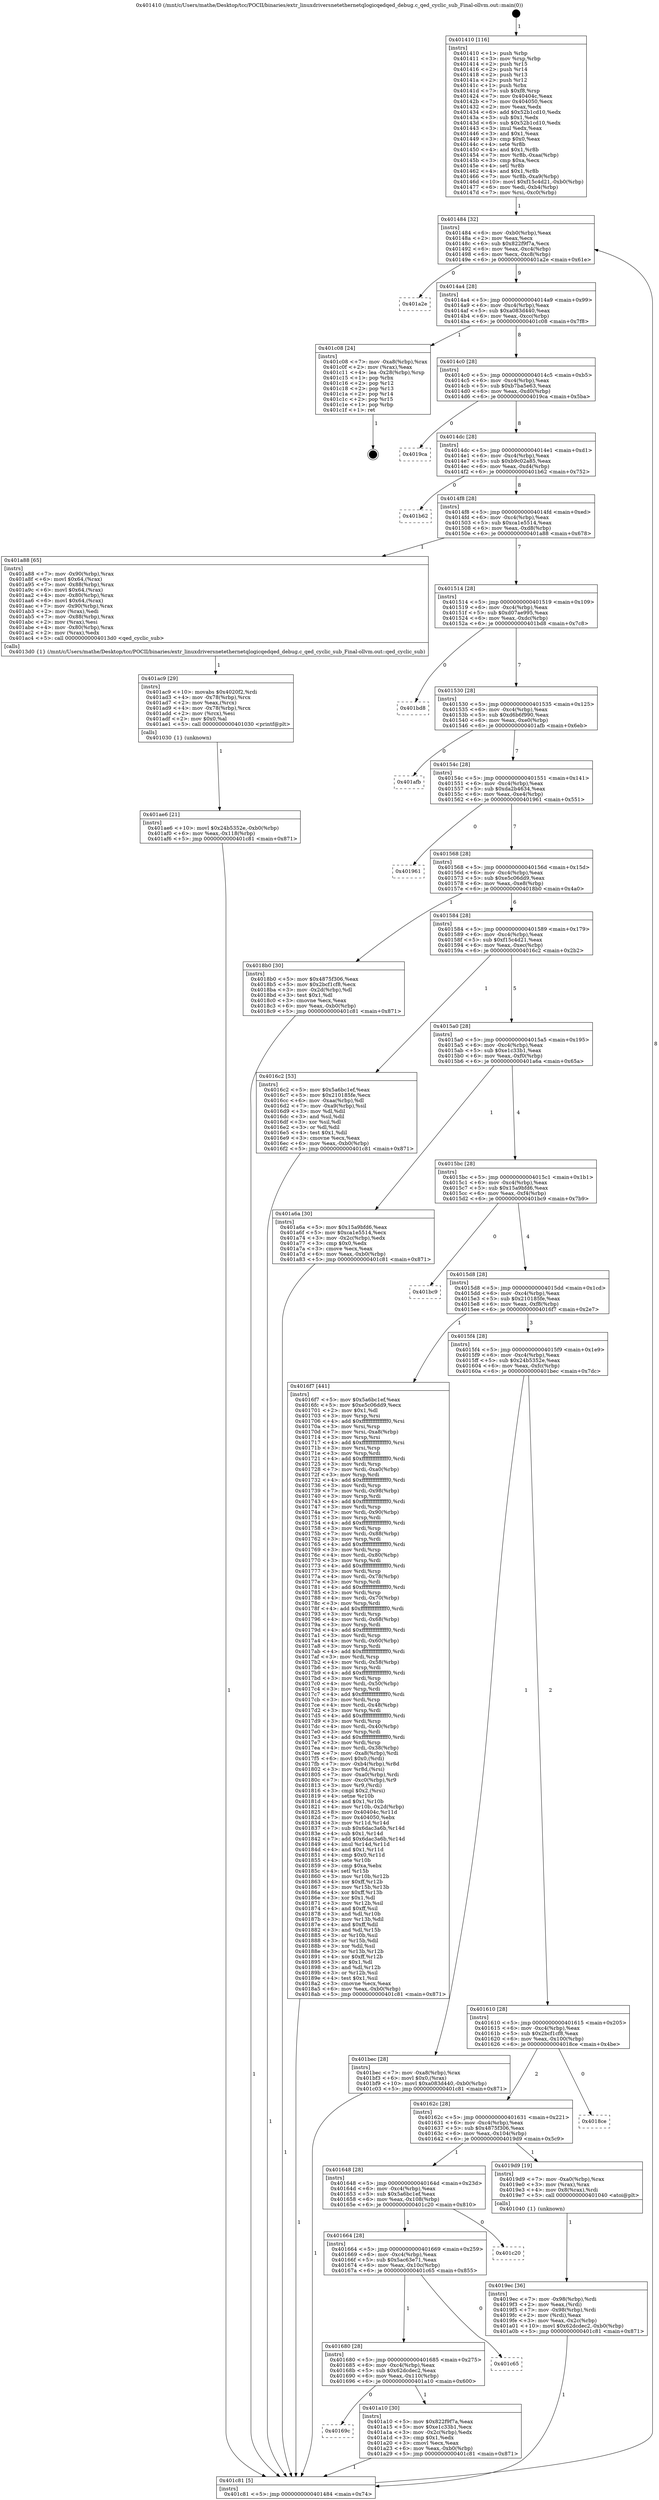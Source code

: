 digraph "0x401410" {
  label = "0x401410 (/mnt/c/Users/mathe/Desktop/tcc/POCII/binaries/extr_linuxdriversnetethernetqlogicqedqed_debug.c_qed_cyclic_sub_Final-ollvm.out::main(0))"
  labelloc = "t"
  node[shape=record]

  Entry [label="",width=0.3,height=0.3,shape=circle,fillcolor=black,style=filled]
  "0x401484" [label="{
     0x401484 [32]\l
     | [instrs]\l
     &nbsp;&nbsp;0x401484 \<+6\>: mov -0xb0(%rbp),%eax\l
     &nbsp;&nbsp;0x40148a \<+2\>: mov %eax,%ecx\l
     &nbsp;&nbsp;0x40148c \<+6\>: sub $0x822f9f7a,%ecx\l
     &nbsp;&nbsp;0x401492 \<+6\>: mov %eax,-0xc4(%rbp)\l
     &nbsp;&nbsp;0x401498 \<+6\>: mov %ecx,-0xc8(%rbp)\l
     &nbsp;&nbsp;0x40149e \<+6\>: je 0000000000401a2e \<main+0x61e\>\l
  }"]
  "0x401a2e" [label="{
     0x401a2e\l
  }", style=dashed]
  "0x4014a4" [label="{
     0x4014a4 [28]\l
     | [instrs]\l
     &nbsp;&nbsp;0x4014a4 \<+5\>: jmp 00000000004014a9 \<main+0x99\>\l
     &nbsp;&nbsp;0x4014a9 \<+6\>: mov -0xc4(%rbp),%eax\l
     &nbsp;&nbsp;0x4014af \<+5\>: sub $0xa083d440,%eax\l
     &nbsp;&nbsp;0x4014b4 \<+6\>: mov %eax,-0xcc(%rbp)\l
     &nbsp;&nbsp;0x4014ba \<+6\>: je 0000000000401c08 \<main+0x7f8\>\l
  }"]
  Exit [label="",width=0.3,height=0.3,shape=circle,fillcolor=black,style=filled,peripheries=2]
  "0x401c08" [label="{
     0x401c08 [24]\l
     | [instrs]\l
     &nbsp;&nbsp;0x401c08 \<+7\>: mov -0xa8(%rbp),%rax\l
     &nbsp;&nbsp;0x401c0f \<+2\>: mov (%rax),%eax\l
     &nbsp;&nbsp;0x401c11 \<+4\>: lea -0x28(%rbp),%rsp\l
     &nbsp;&nbsp;0x401c15 \<+1\>: pop %rbx\l
     &nbsp;&nbsp;0x401c16 \<+2\>: pop %r12\l
     &nbsp;&nbsp;0x401c18 \<+2\>: pop %r13\l
     &nbsp;&nbsp;0x401c1a \<+2\>: pop %r14\l
     &nbsp;&nbsp;0x401c1c \<+2\>: pop %r15\l
     &nbsp;&nbsp;0x401c1e \<+1\>: pop %rbp\l
     &nbsp;&nbsp;0x401c1f \<+1\>: ret\l
  }"]
  "0x4014c0" [label="{
     0x4014c0 [28]\l
     | [instrs]\l
     &nbsp;&nbsp;0x4014c0 \<+5\>: jmp 00000000004014c5 \<main+0xb5\>\l
     &nbsp;&nbsp;0x4014c5 \<+6\>: mov -0xc4(%rbp),%eax\l
     &nbsp;&nbsp;0x4014cb \<+5\>: sub $0xb7ba5e63,%eax\l
     &nbsp;&nbsp;0x4014d0 \<+6\>: mov %eax,-0xd0(%rbp)\l
     &nbsp;&nbsp;0x4014d6 \<+6\>: je 00000000004019ca \<main+0x5ba\>\l
  }"]
  "0x401ae6" [label="{
     0x401ae6 [21]\l
     | [instrs]\l
     &nbsp;&nbsp;0x401ae6 \<+10\>: movl $0x24b5352e,-0xb0(%rbp)\l
     &nbsp;&nbsp;0x401af0 \<+6\>: mov %eax,-0x118(%rbp)\l
     &nbsp;&nbsp;0x401af6 \<+5\>: jmp 0000000000401c81 \<main+0x871\>\l
  }"]
  "0x4019ca" [label="{
     0x4019ca\l
  }", style=dashed]
  "0x4014dc" [label="{
     0x4014dc [28]\l
     | [instrs]\l
     &nbsp;&nbsp;0x4014dc \<+5\>: jmp 00000000004014e1 \<main+0xd1\>\l
     &nbsp;&nbsp;0x4014e1 \<+6\>: mov -0xc4(%rbp),%eax\l
     &nbsp;&nbsp;0x4014e7 \<+5\>: sub $0xb9c02a85,%eax\l
     &nbsp;&nbsp;0x4014ec \<+6\>: mov %eax,-0xd4(%rbp)\l
     &nbsp;&nbsp;0x4014f2 \<+6\>: je 0000000000401b62 \<main+0x752\>\l
  }"]
  "0x401ac9" [label="{
     0x401ac9 [29]\l
     | [instrs]\l
     &nbsp;&nbsp;0x401ac9 \<+10\>: movabs $0x4020f2,%rdi\l
     &nbsp;&nbsp;0x401ad3 \<+4\>: mov -0x78(%rbp),%rcx\l
     &nbsp;&nbsp;0x401ad7 \<+2\>: mov %eax,(%rcx)\l
     &nbsp;&nbsp;0x401ad9 \<+4\>: mov -0x78(%rbp),%rcx\l
     &nbsp;&nbsp;0x401add \<+2\>: mov (%rcx),%esi\l
     &nbsp;&nbsp;0x401adf \<+2\>: mov $0x0,%al\l
     &nbsp;&nbsp;0x401ae1 \<+5\>: call 0000000000401030 \<printf@plt\>\l
     | [calls]\l
     &nbsp;&nbsp;0x401030 \{1\} (unknown)\l
  }"]
  "0x401b62" [label="{
     0x401b62\l
  }", style=dashed]
  "0x4014f8" [label="{
     0x4014f8 [28]\l
     | [instrs]\l
     &nbsp;&nbsp;0x4014f8 \<+5\>: jmp 00000000004014fd \<main+0xed\>\l
     &nbsp;&nbsp;0x4014fd \<+6\>: mov -0xc4(%rbp),%eax\l
     &nbsp;&nbsp;0x401503 \<+5\>: sub $0xca1e5514,%eax\l
     &nbsp;&nbsp;0x401508 \<+6\>: mov %eax,-0xd8(%rbp)\l
     &nbsp;&nbsp;0x40150e \<+6\>: je 0000000000401a88 \<main+0x678\>\l
  }"]
  "0x40169c" [label="{
     0x40169c\l
  }", style=dashed]
  "0x401a88" [label="{
     0x401a88 [65]\l
     | [instrs]\l
     &nbsp;&nbsp;0x401a88 \<+7\>: mov -0x90(%rbp),%rax\l
     &nbsp;&nbsp;0x401a8f \<+6\>: movl $0x64,(%rax)\l
     &nbsp;&nbsp;0x401a95 \<+7\>: mov -0x88(%rbp),%rax\l
     &nbsp;&nbsp;0x401a9c \<+6\>: movl $0x64,(%rax)\l
     &nbsp;&nbsp;0x401aa2 \<+4\>: mov -0x80(%rbp),%rax\l
     &nbsp;&nbsp;0x401aa6 \<+6\>: movl $0x64,(%rax)\l
     &nbsp;&nbsp;0x401aac \<+7\>: mov -0x90(%rbp),%rax\l
     &nbsp;&nbsp;0x401ab3 \<+2\>: mov (%rax),%edi\l
     &nbsp;&nbsp;0x401ab5 \<+7\>: mov -0x88(%rbp),%rax\l
     &nbsp;&nbsp;0x401abc \<+2\>: mov (%rax),%esi\l
     &nbsp;&nbsp;0x401abe \<+4\>: mov -0x80(%rbp),%rax\l
     &nbsp;&nbsp;0x401ac2 \<+2\>: mov (%rax),%edx\l
     &nbsp;&nbsp;0x401ac4 \<+5\>: call 00000000004013d0 \<qed_cyclic_sub\>\l
     | [calls]\l
     &nbsp;&nbsp;0x4013d0 \{1\} (/mnt/c/Users/mathe/Desktop/tcc/POCII/binaries/extr_linuxdriversnetethernetqlogicqedqed_debug.c_qed_cyclic_sub_Final-ollvm.out::qed_cyclic_sub)\l
  }"]
  "0x401514" [label="{
     0x401514 [28]\l
     | [instrs]\l
     &nbsp;&nbsp;0x401514 \<+5\>: jmp 0000000000401519 \<main+0x109\>\l
     &nbsp;&nbsp;0x401519 \<+6\>: mov -0xc4(%rbp),%eax\l
     &nbsp;&nbsp;0x40151f \<+5\>: sub $0xd07ae995,%eax\l
     &nbsp;&nbsp;0x401524 \<+6\>: mov %eax,-0xdc(%rbp)\l
     &nbsp;&nbsp;0x40152a \<+6\>: je 0000000000401bd8 \<main+0x7c8\>\l
  }"]
  "0x401a10" [label="{
     0x401a10 [30]\l
     | [instrs]\l
     &nbsp;&nbsp;0x401a10 \<+5\>: mov $0x822f9f7a,%eax\l
     &nbsp;&nbsp;0x401a15 \<+5\>: mov $0xe1c33b1,%ecx\l
     &nbsp;&nbsp;0x401a1a \<+3\>: mov -0x2c(%rbp),%edx\l
     &nbsp;&nbsp;0x401a1d \<+3\>: cmp $0x1,%edx\l
     &nbsp;&nbsp;0x401a20 \<+3\>: cmovl %ecx,%eax\l
     &nbsp;&nbsp;0x401a23 \<+6\>: mov %eax,-0xb0(%rbp)\l
     &nbsp;&nbsp;0x401a29 \<+5\>: jmp 0000000000401c81 \<main+0x871\>\l
  }"]
  "0x401bd8" [label="{
     0x401bd8\l
  }", style=dashed]
  "0x401530" [label="{
     0x401530 [28]\l
     | [instrs]\l
     &nbsp;&nbsp;0x401530 \<+5\>: jmp 0000000000401535 \<main+0x125\>\l
     &nbsp;&nbsp;0x401535 \<+6\>: mov -0xc4(%rbp),%eax\l
     &nbsp;&nbsp;0x40153b \<+5\>: sub $0xd6b6f990,%eax\l
     &nbsp;&nbsp;0x401540 \<+6\>: mov %eax,-0xe0(%rbp)\l
     &nbsp;&nbsp;0x401546 \<+6\>: je 0000000000401afb \<main+0x6eb\>\l
  }"]
  "0x401680" [label="{
     0x401680 [28]\l
     | [instrs]\l
     &nbsp;&nbsp;0x401680 \<+5\>: jmp 0000000000401685 \<main+0x275\>\l
     &nbsp;&nbsp;0x401685 \<+6\>: mov -0xc4(%rbp),%eax\l
     &nbsp;&nbsp;0x40168b \<+5\>: sub $0x62dcdec2,%eax\l
     &nbsp;&nbsp;0x401690 \<+6\>: mov %eax,-0x110(%rbp)\l
     &nbsp;&nbsp;0x401696 \<+6\>: je 0000000000401a10 \<main+0x600\>\l
  }"]
  "0x401afb" [label="{
     0x401afb\l
  }", style=dashed]
  "0x40154c" [label="{
     0x40154c [28]\l
     | [instrs]\l
     &nbsp;&nbsp;0x40154c \<+5\>: jmp 0000000000401551 \<main+0x141\>\l
     &nbsp;&nbsp;0x401551 \<+6\>: mov -0xc4(%rbp),%eax\l
     &nbsp;&nbsp;0x401557 \<+5\>: sub $0xda2b4634,%eax\l
     &nbsp;&nbsp;0x40155c \<+6\>: mov %eax,-0xe4(%rbp)\l
     &nbsp;&nbsp;0x401562 \<+6\>: je 0000000000401961 \<main+0x551\>\l
  }"]
  "0x401c65" [label="{
     0x401c65\l
  }", style=dashed]
  "0x401961" [label="{
     0x401961\l
  }", style=dashed]
  "0x401568" [label="{
     0x401568 [28]\l
     | [instrs]\l
     &nbsp;&nbsp;0x401568 \<+5\>: jmp 000000000040156d \<main+0x15d\>\l
     &nbsp;&nbsp;0x40156d \<+6\>: mov -0xc4(%rbp),%eax\l
     &nbsp;&nbsp;0x401573 \<+5\>: sub $0xe5c06dd9,%eax\l
     &nbsp;&nbsp;0x401578 \<+6\>: mov %eax,-0xe8(%rbp)\l
     &nbsp;&nbsp;0x40157e \<+6\>: je 00000000004018b0 \<main+0x4a0\>\l
  }"]
  "0x401664" [label="{
     0x401664 [28]\l
     | [instrs]\l
     &nbsp;&nbsp;0x401664 \<+5\>: jmp 0000000000401669 \<main+0x259\>\l
     &nbsp;&nbsp;0x401669 \<+6\>: mov -0xc4(%rbp),%eax\l
     &nbsp;&nbsp;0x40166f \<+5\>: sub $0x5ac63e71,%eax\l
     &nbsp;&nbsp;0x401674 \<+6\>: mov %eax,-0x10c(%rbp)\l
     &nbsp;&nbsp;0x40167a \<+6\>: je 0000000000401c65 \<main+0x855\>\l
  }"]
  "0x4018b0" [label="{
     0x4018b0 [30]\l
     | [instrs]\l
     &nbsp;&nbsp;0x4018b0 \<+5\>: mov $0x4875f306,%eax\l
     &nbsp;&nbsp;0x4018b5 \<+5\>: mov $0x2bcf1cf8,%ecx\l
     &nbsp;&nbsp;0x4018ba \<+3\>: mov -0x2d(%rbp),%dl\l
     &nbsp;&nbsp;0x4018bd \<+3\>: test $0x1,%dl\l
     &nbsp;&nbsp;0x4018c0 \<+3\>: cmovne %ecx,%eax\l
     &nbsp;&nbsp;0x4018c3 \<+6\>: mov %eax,-0xb0(%rbp)\l
     &nbsp;&nbsp;0x4018c9 \<+5\>: jmp 0000000000401c81 \<main+0x871\>\l
  }"]
  "0x401584" [label="{
     0x401584 [28]\l
     | [instrs]\l
     &nbsp;&nbsp;0x401584 \<+5\>: jmp 0000000000401589 \<main+0x179\>\l
     &nbsp;&nbsp;0x401589 \<+6\>: mov -0xc4(%rbp),%eax\l
     &nbsp;&nbsp;0x40158f \<+5\>: sub $0xf15c4d21,%eax\l
     &nbsp;&nbsp;0x401594 \<+6\>: mov %eax,-0xec(%rbp)\l
     &nbsp;&nbsp;0x40159a \<+6\>: je 00000000004016c2 \<main+0x2b2\>\l
  }"]
  "0x401c20" [label="{
     0x401c20\l
  }", style=dashed]
  "0x4016c2" [label="{
     0x4016c2 [53]\l
     | [instrs]\l
     &nbsp;&nbsp;0x4016c2 \<+5\>: mov $0x5a6bc1ef,%eax\l
     &nbsp;&nbsp;0x4016c7 \<+5\>: mov $0x210185fe,%ecx\l
     &nbsp;&nbsp;0x4016cc \<+6\>: mov -0xaa(%rbp),%dl\l
     &nbsp;&nbsp;0x4016d2 \<+7\>: mov -0xa9(%rbp),%sil\l
     &nbsp;&nbsp;0x4016d9 \<+3\>: mov %dl,%dil\l
     &nbsp;&nbsp;0x4016dc \<+3\>: and %sil,%dil\l
     &nbsp;&nbsp;0x4016df \<+3\>: xor %sil,%dl\l
     &nbsp;&nbsp;0x4016e2 \<+3\>: or %dl,%dil\l
     &nbsp;&nbsp;0x4016e5 \<+4\>: test $0x1,%dil\l
     &nbsp;&nbsp;0x4016e9 \<+3\>: cmovne %ecx,%eax\l
     &nbsp;&nbsp;0x4016ec \<+6\>: mov %eax,-0xb0(%rbp)\l
     &nbsp;&nbsp;0x4016f2 \<+5\>: jmp 0000000000401c81 \<main+0x871\>\l
  }"]
  "0x4015a0" [label="{
     0x4015a0 [28]\l
     | [instrs]\l
     &nbsp;&nbsp;0x4015a0 \<+5\>: jmp 00000000004015a5 \<main+0x195\>\l
     &nbsp;&nbsp;0x4015a5 \<+6\>: mov -0xc4(%rbp),%eax\l
     &nbsp;&nbsp;0x4015ab \<+5\>: sub $0xe1c33b1,%eax\l
     &nbsp;&nbsp;0x4015b0 \<+6\>: mov %eax,-0xf0(%rbp)\l
     &nbsp;&nbsp;0x4015b6 \<+6\>: je 0000000000401a6a \<main+0x65a\>\l
  }"]
  "0x401c81" [label="{
     0x401c81 [5]\l
     | [instrs]\l
     &nbsp;&nbsp;0x401c81 \<+5\>: jmp 0000000000401484 \<main+0x74\>\l
  }"]
  "0x401410" [label="{
     0x401410 [116]\l
     | [instrs]\l
     &nbsp;&nbsp;0x401410 \<+1\>: push %rbp\l
     &nbsp;&nbsp;0x401411 \<+3\>: mov %rsp,%rbp\l
     &nbsp;&nbsp;0x401414 \<+2\>: push %r15\l
     &nbsp;&nbsp;0x401416 \<+2\>: push %r14\l
     &nbsp;&nbsp;0x401418 \<+2\>: push %r13\l
     &nbsp;&nbsp;0x40141a \<+2\>: push %r12\l
     &nbsp;&nbsp;0x40141c \<+1\>: push %rbx\l
     &nbsp;&nbsp;0x40141d \<+7\>: sub $0xf8,%rsp\l
     &nbsp;&nbsp;0x401424 \<+7\>: mov 0x40404c,%eax\l
     &nbsp;&nbsp;0x40142b \<+7\>: mov 0x404050,%ecx\l
     &nbsp;&nbsp;0x401432 \<+2\>: mov %eax,%edx\l
     &nbsp;&nbsp;0x401434 \<+6\>: add $0x52b1cd10,%edx\l
     &nbsp;&nbsp;0x40143a \<+3\>: sub $0x1,%edx\l
     &nbsp;&nbsp;0x40143d \<+6\>: sub $0x52b1cd10,%edx\l
     &nbsp;&nbsp;0x401443 \<+3\>: imul %edx,%eax\l
     &nbsp;&nbsp;0x401446 \<+3\>: and $0x1,%eax\l
     &nbsp;&nbsp;0x401449 \<+3\>: cmp $0x0,%eax\l
     &nbsp;&nbsp;0x40144c \<+4\>: sete %r8b\l
     &nbsp;&nbsp;0x401450 \<+4\>: and $0x1,%r8b\l
     &nbsp;&nbsp;0x401454 \<+7\>: mov %r8b,-0xaa(%rbp)\l
     &nbsp;&nbsp;0x40145b \<+3\>: cmp $0xa,%ecx\l
     &nbsp;&nbsp;0x40145e \<+4\>: setl %r8b\l
     &nbsp;&nbsp;0x401462 \<+4\>: and $0x1,%r8b\l
     &nbsp;&nbsp;0x401466 \<+7\>: mov %r8b,-0xa9(%rbp)\l
     &nbsp;&nbsp;0x40146d \<+10\>: movl $0xf15c4d21,-0xb0(%rbp)\l
     &nbsp;&nbsp;0x401477 \<+6\>: mov %edi,-0xb4(%rbp)\l
     &nbsp;&nbsp;0x40147d \<+7\>: mov %rsi,-0xc0(%rbp)\l
  }"]
  "0x4019ec" [label="{
     0x4019ec [36]\l
     | [instrs]\l
     &nbsp;&nbsp;0x4019ec \<+7\>: mov -0x98(%rbp),%rdi\l
     &nbsp;&nbsp;0x4019f3 \<+2\>: mov %eax,(%rdi)\l
     &nbsp;&nbsp;0x4019f5 \<+7\>: mov -0x98(%rbp),%rdi\l
     &nbsp;&nbsp;0x4019fc \<+2\>: mov (%rdi),%eax\l
     &nbsp;&nbsp;0x4019fe \<+3\>: mov %eax,-0x2c(%rbp)\l
     &nbsp;&nbsp;0x401a01 \<+10\>: movl $0x62dcdec2,-0xb0(%rbp)\l
     &nbsp;&nbsp;0x401a0b \<+5\>: jmp 0000000000401c81 \<main+0x871\>\l
  }"]
  "0x401a6a" [label="{
     0x401a6a [30]\l
     | [instrs]\l
     &nbsp;&nbsp;0x401a6a \<+5\>: mov $0x15a9bfd6,%eax\l
     &nbsp;&nbsp;0x401a6f \<+5\>: mov $0xca1e5514,%ecx\l
     &nbsp;&nbsp;0x401a74 \<+3\>: mov -0x2c(%rbp),%edx\l
     &nbsp;&nbsp;0x401a77 \<+3\>: cmp $0x0,%edx\l
     &nbsp;&nbsp;0x401a7a \<+3\>: cmove %ecx,%eax\l
     &nbsp;&nbsp;0x401a7d \<+6\>: mov %eax,-0xb0(%rbp)\l
     &nbsp;&nbsp;0x401a83 \<+5\>: jmp 0000000000401c81 \<main+0x871\>\l
  }"]
  "0x4015bc" [label="{
     0x4015bc [28]\l
     | [instrs]\l
     &nbsp;&nbsp;0x4015bc \<+5\>: jmp 00000000004015c1 \<main+0x1b1\>\l
     &nbsp;&nbsp;0x4015c1 \<+6\>: mov -0xc4(%rbp),%eax\l
     &nbsp;&nbsp;0x4015c7 \<+5\>: sub $0x15a9bfd6,%eax\l
     &nbsp;&nbsp;0x4015cc \<+6\>: mov %eax,-0xf4(%rbp)\l
     &nbsp;&nbsp;0x4015d2 \<+6\>: je 0000000000401bc9 \<main+0x7b9\>\l
  }"]
  "0x401648" [label="{
     0x401648 [28]\l
     | [instrs]\l
     &nbsp;&nbsp;0x401648 \<+5\>: jmp 000000000040164d \<main+0x23d\>\l
     &nbsp;&nbsp;0x40164d \<+6\>: mov -0xc4(%rbp),%eax\l
     &nbsp;&nbsp;0x401653 \<+5\>: sub $0x5a6bc1ef,%eax\l
     &nbsp;&nbsp;0x401658 \<+6\>: mov %eax,-0x108(%rbp)\l
     &nbsp;&nbsp;0x40165e \<+6\>: je 0000000000401c20 \<main+0x810\>\l
  }"]
  "0x401bc9" [label="{
     0x401bc9\l
  }", style=dashed]
  "0x4015d8" [label="{
     0x4015d8 [28]\l
     | [instrs]\l
     &nbsp;&nbsp;0x4015d8 \<+5\>: jmp 00000000004015dd \<main+0x1cd\>\l
     &nbsp;&nbsp;0x4015dd \<+6\>: mov -0xc4(%rbp),%eax\l
     &nbsp;&nbsp;0x4015e3 \<+5\>: sub $0x210185fe,%eax\l
     &nbsp;&nbsp;0x4015e8 \<+6\>: mov %eax,-0xf8(%rbp)\l
     &nbsp;&nbsp;0x4015ee \<+6\>: je 00000000004016f7 \<main+0x2e7\>\l
  }"]
  "0x4019d9" [label="{
     0x4019d9 [19]\l
     | [instrs]\l
     &nbsp;&nbsp;0x4019d9 \<+7\>: mov -0xa0(%rbp),%rax\l
     &nbsp;&nbsp;0x4019e0 \<+3\>: mov (%rax),%rax\l
     &nbsp;&nbsp;0x4019e3 \<+4\>: mov 0x8(%rax),%rdi\l
     &nbsp;&nbsp;0x4019e7 \<+5\>: call 0000000000401040 \<atoi@plt\>\l
     | [calls]\l
     &nbsp;&nbsp;0x401040 \{1\} (unknown)\l
  }"]
  "0x4016f7" [label="{
     0x4016f7 [441]\l
     | [instrs]\l
     &nbsp;&nbsp;0x4016f7 \<+5\>: mov $0x5a6bc1ef,%eax\l
     &nbsp;&nbsp;0x4016fc \<+5\>: mov $0xe5c06dd9,%ecx\l
     &nbsp;&nbsp;0x401701 \<+2\>: mov $0x1,%dl\l
     &nbsp;&nbsp;0x401703 \<+3\>: mov %rsp,%rsi\l
     &nbsp;&nbsp;0x401706 \<+4\>: add $0xfffffffffffffff0,%rsi\l
     &nbsp;&nbsp;0x40170a \<+3\>: mov %rsi,%rsp\l
     &nbsp;&nbsp;0x40170d \<+7\>: mov %rsi,-0xa8(%rbp)\l
     &nbsp;&nbsp;0x401714 \<+3\>: mov %rsp,%rsi\l
     &nbsp;&nbsp;0x401717 \<+4\>: add $0xfffffffffffffff0,%rsi\l
     &nbsp;&nbsp;0x40171b \<+3\>: mov %rsi,%rsp\l
     &nbsp;&nbsp;0x40171e \<+3\>: mov %rsp,%rdi\l
     &nbsp;&nbsp;0x401721 \<+4\>: add $0xfffffffffffffff0,%rdi\l
     &nbsp;&nbsp;0x401725 \<+3\>: mov %rdi,%rsp\l
     &nbsp;&nbsp;0x401728 \<+7\>: mov %rdi,-0xa0(%rbp)\l
     &nbsp;&nbsp;0x40172f \<+3\>: mov %rsp,%rdi\l
     &nbsp;&nbsp;0x401732 \<+4\>: add $0xfffffffffffffff0,%rdi\l
     &nbsp;&nbsp;0x401736 \<+3\>: mov %rdi,%rsp\l
     &nbsp;&nbsp;0x401739 \<+7\>: mov %rdi,-0x98(%rbp)\l
     &nbsp;&nbsp;0x401740 \<+3\>: mov %rsp,%rdi\l
     &nbsp;&nbsp;0x401743 \<+4\>: add $0xfffffffffffffff0,%rdi\l
     &nbsp;&nbsp;0x401747 \<+3\>: mov %rdi,%rsp\l
     &nbsp;&nbsp;0x40174a \<+7\>: mov %rdi,-0x90(%rbp)\l
     &nbsp;&nbsp;0x401751 \<+3\>: mov %rsp,%rdi\l
     &nbsp;&nbsp;0x401754 \<+4\>: add $0xfffffffffffffff0,%rdi\l
     &nbsp;&nbsp;0x401758 \<+3\>: mov %rdi,%rsp\l
     &nbsp;&nbsp;0x40175b \<+7\>: mov %rdi,-0x88(%rbp)\l
     &nbsp;&nbsp;0x401762 \<+3\>: mov %rsp,%rdi\l
     &nbsp;&nbsp;0x401765 \<+4\>: add $0xfffffffffffffff0,%rdi\l
     &nbsp;&nbsp;0x401769 \<+3\>: mov %rdi,%rsp\l
     &nbsp;&nbsp;0x40176c \<+4\>: mov %rdi,-0x80(%rbp)\l
     &nbsp;&nbsp;0x401770 \<+3\>: mov %rsp,%rdi\l
     &nbsp;&nbsp;0x401773 \<+4\>: add $0xfffffffffffffff0,%rdi\l
     &nbsp;&nbsp;0x401777 \<+3\>: mov %rdi,%rsp\l
     &nbsp;&nbsp;0x40177a \<+4\>: mov %rdi,-0x78(%rbp)\l
     &nbsp;&nbsp;0x40177e \<+3\>: mov %rsp,%rdi\l
     &nbsp;&nbsp;0x401781 \<+4\>: add $0xfffffffffffffff0,%rdi\l
     &nbsp;&nbsp;0x401785 \<+3\>: mov %rdi,%rsp\l
     &nbsp;&nbsp;0x401788 \<+4\>: mov %rdi,-0x70(%rbp)\l
     &nbsp;&nbsp;0x40178c \<+3\>: mov %rsp,%rdi\l
     &nbsp;&nbsp;0x40178f \<+4\>: add $0xfffffffffffffff0,%rdi\l
     &nbsp;&nbsp;0x401793 \<+3\>: mov %rdi,%rsp\l
     &nbsp;&nbsp;0x401796 \<+4\>: mov %rdi,-0x68(%rbp)\l
     &nbsp;&nbsp;0x40179a \<+3\>: mov %rsp,%rdi\l
     &nbsp;&nbsp;0x40179d \<+4\>: add $0xfffffffffffffff0,%rdi\l
     &nbsp;&nbsp;0x4017a1 \<+3\>: mov %rdi,%rsp\l
     &nbsp;&nbsp;0x4017a4 \<+4\>: mov %rdi,-0x60(%rbp)\l
     &nbsp;&nbsp;0x4017a8 \<+3\>: mov %rsp,%rdi\l
     &nbsp;&nbsp;0x4017ab \<+4\>: add $0xfffffffffffffff0,%rdi\l
     &nbsp;&nbsp;0x4017af \<+3\>: mov %rdi,%rsp\l
     &nbsp;&nbsp;0x4017b2 \<+4\>: mov %rdi,-0x58(%rbp)\l
     &nbsp;&nbsp;0x4017b6 \<+3\>: mov %rsp,%rdi\l
     &nbsp;&nbsp;0x4017b9 \<+4\>: add $0xfffffffffffffff0,%rdi\l
     &nbsp;&nbsp;0x4017bd \<+3\>: mov %rdi,%rsp\l
     &nbsp;&nbsp;0x4017c0 \<+4\>: mov %rdi,-0x50(%rbp)\l
     &nbsp;&nbsp;0x4017c4 \<+3\>: mov %rsp,%rdi\l
     &nbsp;&nbsp;0x4017c7 \<+4\>: add $0xfffffffffffffff0,%rdi\l
     &nbsp;&nbsp;0x4017cb \<+3\>: mov %rdi,%rsp\l
     &nbsp;&nbsp;0x4017ce \<+4\>: mov %rdi,-0x48(%rbp)\l
     &nbsp;&nbsp;0x4017d2 \<+3\>: mov %rsp,%rdi\l
     &nbsp;&nbsp;0x4017d5 \<+4\>: add $0xfffffffffffffff0,%rdi\l
     &nbsp;&nbsp;0x4017d9 \<+3\>: mov %rdi,%rsp\l
     &nbsp;&nbsp;0x4017dc \<+4\>: mov %rdi,-0x40(%rbp)\l
     &nbsp;&nbsp;0x4017e0 \<+3\>: mov %rsp,%rdi\l
     &nbsp;&nbsp;0x4017e3 \<+4\>: add $0xfffffffffffffff0,%rdi\l
     &nbsp;&nbsp;0x4017e7 \<+3\>: mov %rdi,%rsp\l
     &nbsp;&nbsp;0x4017ea \<+4\>: mov %rdi,-0x38(%rbp)\l
     &nbsp;&nbsp;0x4017ee \<+7\>: mov -0xa8(%rbp),%rdi\l
     &nbsp;&nbsp;0x4017f5 \<+6\>: movl $0x0,(%rdi)\l
     &nbsp;&nbsp;0x4017fb \<+7\>: mov -0xb4(%rbp),%r8d\l
     &nbsp;&nbsp;0x401802 \<+3\>: mov %r8d,(%rsi)\l
     &nbsp;&nbsp;0x401805 \<+7\>: mov -0xa0(%rbp),%rdi\l
     &nbsp;&nbsp;0x40180c \<+7\>: mov -0xc0(%rbp),%r9\l
     &nbsp;&nbsp;0x401813 \<+3\>: mov %r9,(%rdi)\l
     &nbsp;&nbsp;0x401816 \<+3\>: cmpl $0x2,(%rsi)\l
     &nbsp;&nbsp;0x401819 \<+4\>: setne %r10b\l
     &nbsp;&nbsp;0x40181d \<+4\>: and $0x1,%r10b\l
     &nbsp;&nbsp;0x401821 \<+4\>: mov %r10b,-0x2d(%rbp)\l
     &nbsp;&nbsp;0x401825 \<+8\>: mov 0x40404c,%r11d\l
     &nbsp;&nbsp;0x40182d \<+7\>: mov 0x404050,%ebx\l
     &nbsp;&nbsp;0x401834 \<+3\>: mov %r11d,%r14d\l
     &nbsp;&nbsp;0x401837 \<+7\>: sub $0x6dac3a6b,%r14d\l
     &nbsp;&nbsp;0x40183e \<+4\>: sub $0x1,%r14d\l
     &nbsp;&nbsp;0x401842 \<+7\>: add $0x6dac3a6b,%r14d\l
     &nbsp;&nbsp;0x401849 \<+4\>: imul %r14d,%r11d\l
     &nbsp;&nbsp;0x40184d \<+4\>: and $0x1,%r11d\l
     &nbsp;&nbsp;0x401851 \<+4\>: cmp $0x0,%r11d\l
     &nbsp;&nbsp;0x401855 \<+4\>: sete %r10b\l
     &nbsp;&nbsp;0x401859 \<+3\>: cmp $0xa,%ebx\l
     &nbsp;&nbsp;0x40185c \<+4\>: setl %r15b\l
     &nbsp;&nbsp;0x401860 \<+3\>: mov %r10b,%r12b\l
     &nbsp;&nbsp;0x401863 \<+4\>: xor $0xff,%r12b\l
     &nbsp;&nbsp;0x401867 \<+3\>: mov %r15b,%r13b\l
     &nbsp;&nbsp;0x40186a \<+4\>: xor $0xff,%r13b\l
     &nbsp;&nbsp;0x40186e \<+3\>: xor $0x1,%dl\l
     &nbsp;&nbsp;0x401871 \<+3\>: mov %r12b,%sil\l
     &nbsp;&nbsp;0x401874 \<+4\>: and $0xff,%sil\l
     &nbsp;&nbsp;0x401878 \<+3\>: and %dl,%r10b\l
     &nbsp;&nbsp;0x40187b \<+3\>: mov %r13b,%dil\l
     &nbsp;&nbsp;0x40187e \<+4\>: and $0xff,%dil\l
     &nbsp;&nbsp;0x401882 \<+3\>: and %dl,%r15b\l
     &nbsp;&nbsp;0x401885 \<+3\>: or %r10b,%sil\l
     &nbsp;&nbsp;0x401888 \<+3\>: or %r15b,%dil\l
     &nbsp;&nbsp;0x40188b \<+3\>: xor %dil,%sil\l
     &nbsp;&nbsp;0x40188e \<+3\>: or %r13b,%r12b\l
     &nbsp;&nbsp;0x401891 \<+4\>: xor $0xff,%r12b\l
     &nbsp;&nbsp;0x401895 \<+3\>: or $0x1,%dl\l
     &nbsp;&nbsp;0x401898 \<+3\>: and %dl,%r12b\l
     &nbsp;&nbsp;0x40189b \<+3\>: or %r12b,%sil\l
     &nbsp;&nbsp;0x40189e \<+4\>: test $0x1,%sil\l
     &nbsp;&nbsp;0x4018a2 \<+3\>: cmovne %ecx,%eax\l
     &nbsp;&nbsp;0x4018a5 \<+6\>: mov %eax,-0xb0(%rbp)\l
     &nbsp;&nbsp;0x4018ab \<+5\>: jmp 0000000000401c81 \<main+0x871\>\l
  }"]
  "0x4015f4" [label="{
     0x4015f4 [28]\l
     | [instrs]\l
     &nbsp;&nbsp;0x4015f4 \<+5\>: jmp 00000000004015f9 \<main+0x1e9\>\l
     &nbsp;&nbsp;0x4015f9 \<+6\>: mov -0xc4(%rbp),%eax\l
     &nbsp;&nbsp;0x4015ff \<+5\>: sub $0x24b5352e,%eax\l
     &nbsp;&nbsp;0x401604 \<+6\>: mov %eax,-0xfc(%rbp)\l
     &nbsp;&nbsp;0x40160a \<+6\>: je 0000000000401bec \<main+0x7dc\>\l
  }"]
  "0x40162c" [label="{
     0x40162c [28]\l
     | [instrs]\l
     &nbsp;&nbsp;0x40162c \<+5\>: jmp 0000000000401631 \<main+0x221\>\l
     &nbsp;&nbsp;0x401631 \<+6\>: mov -0xc4(%rbp),%eax\l
     &nbsp;&nbsp;0x401637 \<+5\>: sub $0x4875f306,%eax\l
     &nbsp;&nbsp;0x40163c \<+6\>: mov %eax,-0x104(%rbp)\l
     &nbsp;&nbsp;0x401642 \<+6\>: je 00000000004019d9 \<main+0x5c9\>\l
  }"]
  "0x4018ce" [label="{
     0x4018ce\l
  }", style=dashed]
  "0x401bec" [label="{
     0x401bec [28]\l
     | [instrs]\l
     &nbsp;&nbsp;0x401bec \<+7\>: mov -0xa8(%rbp),%rax\l
     &nbsp;&nbsp;0x401bf3 \<+6\>: movl $0x0,(%rax)\l
     &nbsp;&nbsp;0x401bf9 \<+10\>: movl $0xa083d440,-0xb0(%rbp)\l
     &nbsp;&nbsp;0x401c03 \<+5\>: jmp 0000000000401c81 \<main+0x871\>\l
  }"]
  "0x401610" [label="{
     0x401610 [28]\l
     | [instrs]\l
     &nbsp;&nbsp;0x401610 \<+5\>: jmp 0000000000401615 \<main+0x205\>\l
     &nbsp;&nbsp;0x401615 \<+6\>: mov -0xc4(%rbp),%eax\l
     &nbsp;&nbsp;0x40161b \<+5\>: sub $0x2bcf1cf8,%eax\l
     &nbsp;&nbsp;0x401620 \<+6\>: mov %eax,-0x100(%rbp)\l
     &nbsp;&nbsp;0x401626 \<+6\>: je 00000000004018ce \<main+0x4be\>\l
  }"]
  Entry -> "0x401410" [label=" 1"]
  "0x401484" -> "0x401a2e" [label=" 0"]
  "0x401484" -> "0x4014a4" [label=" 9"]
  "0x401c08" -> Exit [label=" 1"]
  "0x4014a4" -> "0x401c08" [label=" 1"]
  "0x4014a4" -> "0x4014c0" [label=" 8"]
  "0x401bec" -> "0x401c81" [label=" 1"]
  "0x4014c0" -> "0x4019ca" [label=" 0"]
  "0x4014c0" -> "0x4014dc" [label=" 8"]
  "0x401ae6" -> "0x401c81" [label=" 1"]
  "0x4014dc" -> "0x401b62" [label=" 0"]
  "0x4014dc" -> "0x4014f8" [label=" 8"]
  "0x401ac9" -> "0x401ae6" [label=" 1"]
  "0x4014f8" -> "0x401a88" [label=" 1"]
  "0x4014f8" -> "0x401514" [label=" 7"]
  "0x401a88" -> "0x401ac9" [label=" 1"]
  "0x401514" -> "0x401bd8" [label=" 0"]
  "0x401514" -> "0x401530" [label=" 7"]
  "0x401a6a" -> "0x401c81" [label=" 1"]
  "0x401530" -> "0x401afb" [label=" 0"]
  "0x401530" -> "0x40154c" [label=" 7"]
  "0x401680" -> "0x40169c" [label=" 0"]
  "0x40154c" -> "0x401961" [label=" 0"]
  "0x40154c" -> "0x401568" [label=" 7"]
  "0x401680" -> "0x401a10" [label=" 1"]
  "0x401568" -> "0x4018b0" [label=" 1"]
  "0x401568" -> "0x401584" [label=" 6"]
  "0x401664" -> "0x401680" [label=" 1"]
  "0x401584" -> "0x4016c2" [label=" 1"]
  "0x401584" -> "0x4015a0" [label=" 5"]
  "0x4016c2" -> "0x401c81" [label=" 1"]
  "0x401410" -> "0x401484" [label=" 1"]
  "0x401c81" -> "0x401484" [label=" 8"]
  "0x401664" -> "0x401c65" [label=" 0"]
  "0x4015a0" -> "0x401a6a" [label=" 1"]
  "0x4015a0" -> "0x4015bc" [label=" 4"]
  "0x401648" -> "0x401664" [label=" 1"]
  "0x4015bc" -> "0x401bc9" [label=" 0"]
  "0x4015bc" -> "0x4015d8" [label=" 4"]
  "0x401648" -> "0x401c20" [label=" 0"]
  "0x4015d8" -> "0x4016f7" [label=" 1"]
  "0x4015d8" -> "0x4015f4" [label=" 3"]
  "0x401a10" -> "0x401c81" [label=" 1"]
  "0x4016f7" -> "0x401c81" [label=" 1"]
  "0x4018b0" -> "0x401c81" [label=" 1"]
  "0x4019d9" -> "0x4019ec" [label=" 1"]
  "0x4015f4" -> "0x401bec" [label=" 1"]
  "0x4015f4" -> "0x401610" [label=" 2"]
  "0x40162c" -> "0x401648" [label=" 1"]
  "0x401610" -> "0x4018ce" [label=" 0"]
  "0x401610" -> "0x40162c" [label=" 2"]
  "0x4019ec" -> "0x401c81" [label=" 1"]
  "0x40162c" -> "0x4019d9" [label=" 1"]
}
